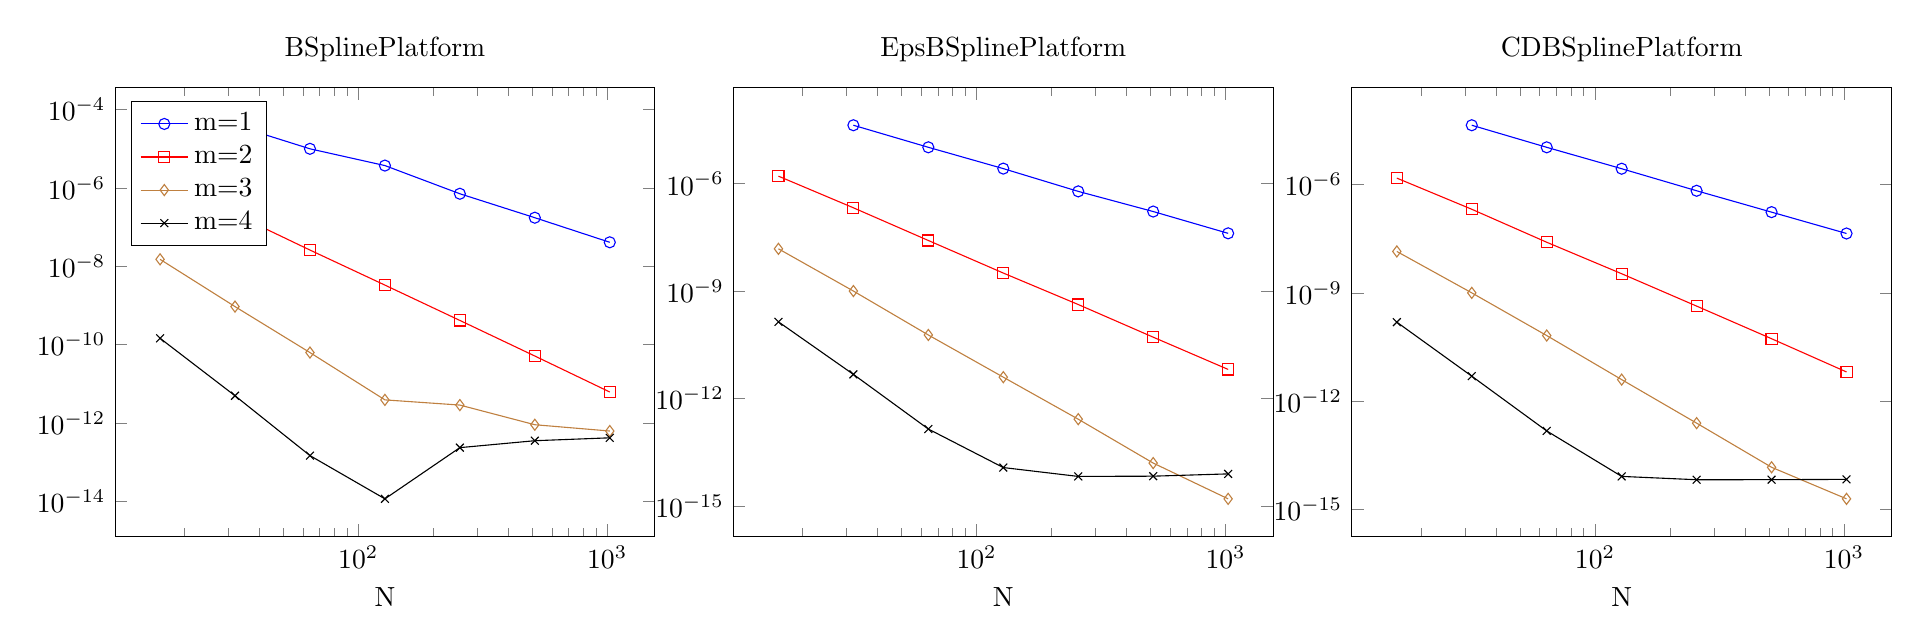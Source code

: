 \begin{tikzpicture}
\begin{groupplot}[ymin={0}, group style={group size={3 by 1}}]
    \nextgroupplot[xmode={log}, ymode={log}, xlabel={N}, legend pos={north west}, title={BSplinePlatform}]
    \addplot[color={blue}, mark={o}, mark options={solid}]
        table[row sep={\\}]
        {
            \\
            16.0  0.0  \\
            32.0  4.014e-5  \\
            64.0  1.003e-5  \\
            128.0  3.74e-6  \\
            256.0  7.126e-7  \\
            512.0  1.741e-7  \\
            1024.0  4.098e-8  \\
        }
        ;
    \addlegendentry {m=1}
    \addplot[color={red}, mark={square}, mark options={solid}]
        table[row sep={\\}]
        {
            \\
            16.0  1.565e-6  \\
            32.0  2.144e-7  \\
            64.0  2.595e-8  \\
            128.0  3.301e-9  \\
            256.0  4.129e-10  \\
            512.0  5.085e-11  \\
            1024.0  6.119e-12  \\
        }
        ;
    \addlegendentry {m=2}
    \addplot[color={brown}, mark={diamond}, mark options={solid}]
        table[row sep={\\}]
        {
            \\
            16.0  1.504e-8  \\
            32.0  9.316e-10  \\
            64.0  6.229e-11  \\
            128.0  3.85e-12  \\
            256.0  2.836e-12  \\
            512.0  8.921e-13  \\
            1024.0  6.156e-13  \\
        }
        ;
    \addlegendentry {m=3}
    \addplot[color={black}, mark={x}, mark options={solid}]
        table[row sep={\\}]
        {
            \\
            16.0  1.444e-10  \\
            32.0  4.91e-12  \\
            64.0  1.451e-13  \\
            128.0  1.139e-14  \\
            256.0  2.317e-13  \\
            512.0  3.483e-13  \\
            1024.0  4.129e-13  \\
        }
        ;
    \addlegendentry {m=4}
    \nextgroupplot[xmode={log}, ymode={log}, xlabel={N}, legend pos={north west}, title={EpsBSplinePlatform}]
    \addplot[color={blue}, mark={o}, mark options={solid}]
        table[row sep={\\}]
        {
            \\
            16.0  0.0  \\
            32.0  4.303e-5  \\
            64.0  1.042e-5  \\
            128.0  2.646e-6  \\
            256.0  6.124e-7  \\
            512.0  1.675e-7  \\
            1024.0  4.125e-8  \\
        }
        ;
    \addplot[color={red}, mark={square}, mark options={solid}]
        table[row sep={\\}]
        {
            \\
            16.0  1.629e-6  \\
            32.0  2.131e-7  \\
            64.0  2.603e-8  \\
            128.0  3.208e-9  \\
            256.0  4.239e-10  \\
            512.0  5.195e-11  \\
            1024.0  6.536e-12  \\
        }
        ;
    \addplot[color={brown}, mark={diamond}, mark options={solid}]
        table[row sep={\\}]
        {
            \\
            16.0  1.525e-8  \\
            32.0  1.009e-9  \\
            64.0  5.981e-11  \\
            128.0  3.969e-12  \\
            256.0  2.665e-13  \\
            512.0  1.586e-14  \\
            1024.0  1.589e-15  \\
        }
        ;
    \addplot[color={black}, mark={x}, mark options={solid}]
        table[row sep={\\}]
        {
            \\
            16.0  1.392e-10  \\
            32.0  4.75e-12  \\
            64.0  1.415e-13  \\
            128.0  1.188e-14  \\
            256.0  6.715e-15  \\
            512.0  6.826e-15  \\
            1024.0  7.905e-15  \\
        }
        ;
    \nextgroupplot[xmode={log}, ymode={log}, xlabel={N}, legend pos={north west}, title={CDBSplinePlatform}]
    \addplot[color={blue}, mark={o}, mark options={solid}]
        table[row sep={\\}]
        {
            \\
            16.0  0.0  \\
            32.0  4.37e-5  \\
            64.0  1.07e-5  \\
            128.0  2.734e-6  \\
            256.0  6.703e-7  \\
            512.0  1.717e-7  \\
            1024.0  4.403e-8  \\
        }
        ;
    \addplot[color={red}, mark={square}, mark options={solid}]
        table[row sep={\\}]
        {
            \\
            16.0  1.503e-6  \\
            32.0  2.062e-7  \\
            64.0  2.518e-8  \\
            128.0  3.383e-9  \\
            256.0  4.299e-10  \\
            512.0  5.376e-11  \\
            1024.0  6.453e-12  \\
        }
        ;
    \addplot[color={brown}, mark={diamond}, mark options={solid}]
        table[row sep={\\}]
        {
            \\
            16.0  1.4e-8  \\
            32.0  9.994e-10  \\
            64.0  6.577e-11  \\
            128.0  3.965e-12  \\
            256.0  2.473e-13  \\
            512.0  1.484e-14  \\
            1024.0  1.984e-15  \\
        }
        ;
    \addplot[color={black}, mark={x}, mark options={solid}]
        table[row sep={\\}]
        {
            \\
            16.0  1.546e-10  \\
            32.0  4.937e-12  \\
            64.0  1.505e-13  \\
            128.0  8.289e-15  \\
            256.0  6.709e-15  \\
            512.0  6.73e-15  \\
            1024.0  6.862e-15  \\
        }
        ;
\end{groupplot}
\end{tikzpicture}
